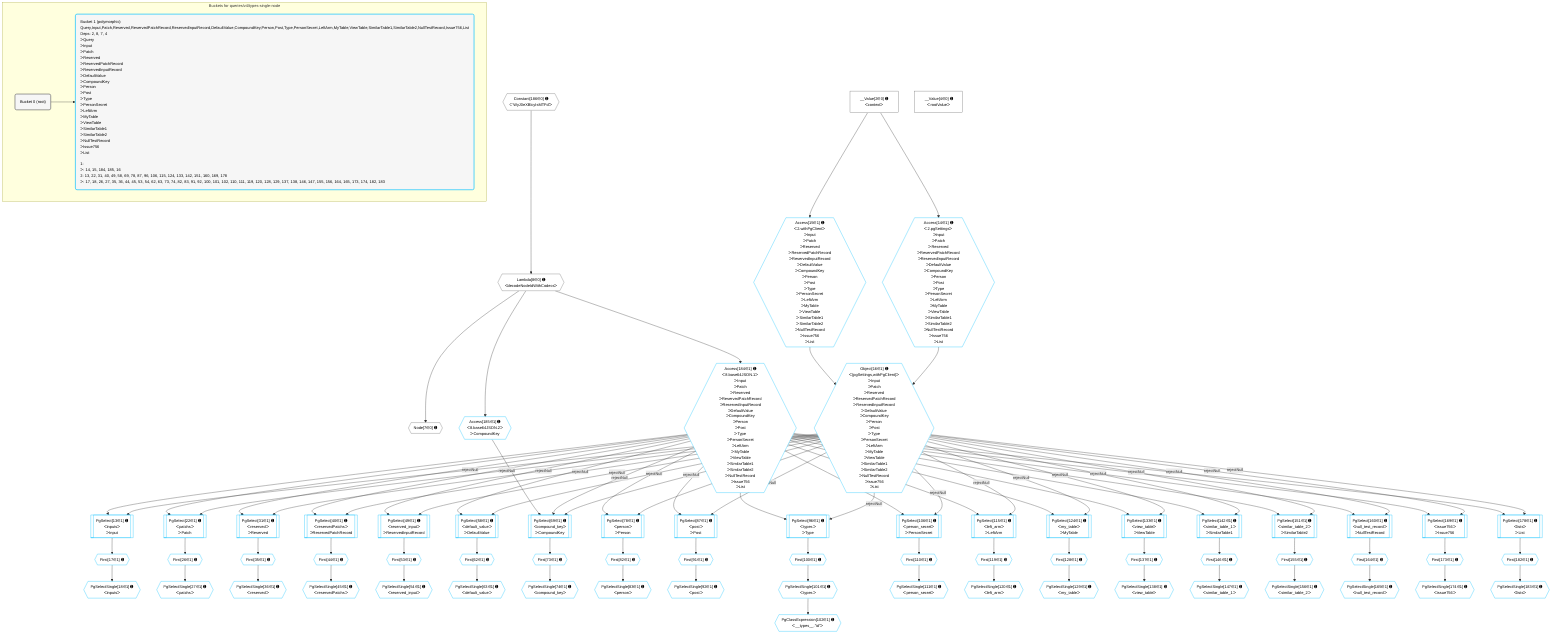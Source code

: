 %%{init: {'themeVariables': { 'fontSize': '12px'}}}%%
graph TD
    classDef path fill:#eee,stroke:#000,color:#000
    classDef plan fill:#fff,stroke-width:1px,color:#000
    classDef itemplan fill:#fff,stroke-width:2px,color:#000
    classDef unbatchedplan fill:#dff,stroke-width:1px,color:#000
    classDef sideeffectplan fill:#fcc,stroke-width:2px,color:#000
    classDef bucket fill:#f6f6f6,color:#000,stroke-width:2px,text-align:left


    %% plan dependencies
    Node7{{"Node[7∈0] ➊"}}:::plan
    Lambda8{{"Lambda[8∈0] ➊<br />ᐸdecodeNodeIdWithCodecsᐳ"}}:::plan
    Lambda8 --> Node7
    Constant186{{"Constant[186∈0] ➊<br />ᐸ'WyJ0eXBlcyIsMTFd'ᐳ"}}:::plan
    Constant186 --> Lambda8
    __Value2["__Value[2∈0] ➊<br />ᐸcontextᐳ"]:::plan
    __Value4["__Value[4∈0] ➊<br />ᐸrootValueᐳ"]:::plan
    PgSelect69[["PgSelect[69∈1] ➊<br />ᐸcompound_keyᐳ<br />ᐳCompoundKey"]]:::plan
    Object16{{"Object[16∈1] ➊<br />ᐸ{pgSettings,withPgClient}ᐳ<br />ᐳInput<br />ᐳPatch<br />ᐳReserved<br />ᐳReservedPatchRecord<br />ᐳReservedInputRecord<br />ᐳDefaultValue<br />ᐳCompoundKey<br />ᐳPerson<br />ᐳPost<br />ᐳType<br />ᐳPersonSecret<br />ᐳLeftArm<br />ᐳMyTable<br />ᐳViewTable<br />ᐳSimilarTable1<br />ᐳSimilarTable2<br />ᐳNullTestRecord<br />ᐳIssue756<br />ᐳList"}}:::plan
    Access184{{"Access[184∈1] ➊<br />ᐸ8.base64JSON.1ᐳ<br />ᐳInput<br />ᐳPatch<br />ᐳReserved<br />ᐳReservedPatchRecord<br />ᐳReservedInputRecord<br />ᐳDefaultValue<br />ᐳCompoundKey<br />ᐳPerson<br />ᐳPost<br />ᐳType<br />ᐳPersonSecret<br />ᐳLeftArm<br />ᐳMyTable<br />ᐳViewTable<br />ᐳSimilarTable1<br />ᐳSimilarTable2<br />ᐳNullTestRecord<br />ᐳIssue756<br />ᐳList"}}:::plan
    Access185{{"Access[185∈1] ➊<br />ᐸ8.base64JSON.2ᐳ<br />ᐳCompoundKey"}}:::plan
    Object16 -->|rejectNull| PgSelect69
    Access184 -->|rejectNull| PgSelect69
    Access185 --> PgSelect69
    PgSelect13[["PgSelect[13∈1] ➊<br />ᐸinputsᐳ<br />ᐳInput"]]:::plan
    Object16 -->|rejectNull| PgSelect13
    Access184 --> PgSelect13
    Access14{{"Access[14∈1] ➊<br />ᐸ2.pgSettingsᐳ<br />ᐳInput<br />ᐳPatch<br />ᐳReserved<br />ᐳReservedPatchRecord<br />ᐳReservedInputRecord<br />ᐳDefaultValue<br />ᐳCompoundKey<br />ᐳPerson<br />ᐳPost<br />ᐳType<br />ᐳPersonSecret<br />ᐳLeftArm<br />ᐳMyTable<br />ᐳViewTable<br />ᐳSimilarTable1<br />ᐳSimilarTable2<br />ᐳNullTestRecord<br />ᐳIssue756<br />ᐳList"}}:::plan
    Access15{{"Access[15∈1] ➊<br />ᐸ2.withPgClientᐳ<br />ᐳInput<br />ᐳPatch<br />ᐳReserved<br />ᐳReservedPatchRecord<br />ᐳReservedInputRecord<br />ᐳDefaultValue<br />ᐳCompoundKey<br />ᐳPerson<br />ᐳPost<br />ᐳType<br />ᐳPersonSecret<br />ᐳLeftArm<br />ᐳMyTable<br />ᐳViewTable<br />ᐳSimilarTable1<br />ᐳSimilarTable2<br />ᐳNullTestRecord<br />ᐳIssue756<br />ᐳList"}}:::plan
    Access14 & Access15 --> Object16
    PgSelect22[["PgSelect[22∈1] ➊<br />ᐸpatchsᐳ<br />ᐳPatch"]]:::plan
    Object16 -->|rejectNull| PgSelect22
    Access184 --> PgSelect22
    PgSelect31[["PgSelect[31∈1] ➊<br />ᐸreservedᐳ<br />ᐳReserved"]]:::plan
    Object16 -->|rejectNull| PgSelect31
    Access184 --> PgSelect31
    PgSelect40[["PgSelect[40∈1] ➊<br />ᐸreservedPatchsᐳ<br />ᐳReservedPatchRecord"]]:::plan
    Object16 -->|rejectNull| PgSelect40
    Access184 --> PgSelect40
    PgSelect49[["PgSelect[49∈1] ➊<br />ᐸreserved_inputᐳ<br />ᐳReservedInputRecord"]]:::plan
    Object16 -->|rejectNull| PgSelect49
    Access184 --> PgSelect49
    PgSelect58[["PgSelect[58∈1] ➊<br />ᐸdefault_valueᐳ<br />ᐳDefaultValue"]]:::plan
    Object16 -->|rejectNull| PgSelect58
    Access184 --> PgSelect58
    PgSelect78[["PgSelect[78∈1] ➊<br />ᐸpersonᐳ<br />ᐳPerson"]]:::plan
    Object16 -->|rejectNull| PgSelect78
    Access184 --> PgSelect78
    PgSelect87[["PgSelect[87∈1] ➊<br />ᐸpostᐳ<br />ᐳPost"]]:::plan
    Object16 -->|rejectNull| PgSelect87
    Access184 --> PgSelect87
    PgSelect96[["PgSelect[96∈1] ➊<br />ᐸtypesᐳ<br />ᐳType"]]:::plan
    Object16 -->|rejectNull| PgSelect96
    Access184 --> PgSelect96
    PgSelect106[["PgSelect[106∈1] ➊<br />ᐸperson_secretᐳ<br />ᐳPersonSecret"]]:::plan
    Object16 -->|rejectNull| PgSelect106
    Access184 --> PgSelect106
    PgSelect115[["PgSelect[115∈1] ➊<br />ᐸleft_armᐳ<br />ᐳLeftArm"]]:::plan
    Object16 -->|rejectNull| PgSelect115
    Access184 --> PgSelect115
    PgSelect124[["PgSelect[124∈1] ➊<br />ᐸmy_tableᐳ<br />ᐳMyTable"]]:::plan
    Object16 -->|rejectNull| PgSelect124
    Access184 --> PgSelect124
    PgSelect133[["PgSelect[133∈1] ➊<br />ᐸview_tableᐳ<br />ᐳViewTable"]]:::plan
    Object16 -->|rejectNull| PgSelect133
    Access184 --> PgSelect133
    PgSelect142[["PgSelect[142∈1] ➊<br />ᐸsimilar_table_1ᐳ<br />ᐳSimilarTable1"]]:::plan
    Object16 -->|rejectNull| PgSelect142
    Access184 --> PgSelect142
    PgSelect151[["PgSelect[151∈1] ➊<br />ᐸsimilar_table_2ᐳ<br />ᐳSimilarTable2"]]:::plan
    Object16 -->|rejectNull| PgSelect151
    Access184 --> PgSelect151
    PgSelect160[["PgSelect[160∈1] ➊<br />ᐸnull_test_recordᐳ<br />ᐳNullTestRecord"]]:::plan
    Object16 -->|rejectNull| PgSelect160
    Access184 --> PgSelect160
    PgSelect169[["PgSelect[169∈1] ➊<br />ᐸissue756ᐳ<br />ᐳIssue756"]]:::plan
    Object16 -->|rejectNull| PgSelect169
    Access184 --> PgSelect169
    PgSelect178[["PgSelect[178∈1] ➊<br />ᐸlistsᐳ<br />ᐳList"]]:::plan
    Object16 -->|rejectNull| PgSelect178
    Access184 --> PgSelect178
    __Value2 --> Access14
    __Value2 --> Access15
    First17{{"First[17∈1] ➊"}}:::plan
    PgSelect13 --> First17
    PgSelectSingle18{{"PgSelectSingle[18∈1] ➊<br />ᐸinputsᐳ"}}:::plan
    First17 --> PgSelectSingle18
    First26{{"First[26∈1] ➊"}}:::plan
    PgSelect22 --> First26
    PgSelectSingle27{{"PgSelectSingle[27∈1] ➊<br />ᐸpatchsᐳ"}}:::plan
    First26 --> PgSelectSingle27
    First35{{"First[35∈1] ➊"}}:::plan
    PgSelect31 --> First35
    PgSelectSingle36{{"PgSelectSingle[36∈1] ➊<br />ᐸreservedᐳ"}}:::plan
    First35 --> PgSelectSingle36
    First44{{"First[44∈1] ➊"}}:::plan
    PgSelect40 --> First44
    PgSelectSingle45{{"PgSelectSingle[45∈1] ➊<br />ᐸreservedPatchsᐳ"}}:::plan
    First44 --> PgSelectSingle45
    First53{{"First[53∈1] ➊"}}:::plan
    PgSelect49 --> First53
    PgSelectSingle54{{"PgSelectSingle[54∈1] ➊<br />ᐸreserved_inputᐳ"}}:::plan
    First53 --> PgSelectSingle54
    First62{{"First[62∈1] ➊"}}:::plan
    PgSelect58 --> First62
    PgSelectSingle63{{"PgSelectSingle[63∈1] ➊<br />ᐸdefault_valueᐳ"}}:::plan
    First62 --> PgSelectSingle63
    First73{{"First[73∈1] ➊"}}:::plan
    PgSelect69 --> First73
    PgSelectSingle74{{"PgSelectSingle[74∈1] ➊<br />ᐸcompound_keyᐳ"}}:::plan
    First73 --> PgSelectSingle74
    First82{{"First[82∈1] ➊"}}:::plan
    PgSelect78 --> First82
    PgSelectSingle83{{"PgSelectSingle[83∈1] ➊<br />ᐸpersonᐳ"}}:::plan
    First82 --> PgSelectSingle83
    First91{{"First[91∈1] ➊"}}:::plan
    PgSelect87 --> First91
    PgSelectSingle92{{"PgSelectSingle[92∈1] ➊<br />ᐸpostᐳ"}}:::plan
    First91 --> PgSelectSingle92
    First100{{"First[100∈1] ➊"}}:::plan
    PgSelect96 --> First100
    PgSelectSingle101{{"PgSelectSingle[101∈1] ➊<br />ᐸtypesᐳ"}}:::plan
    First100 --> PgSelectSingle101
    PgClassExpression102{{"PgClassExpression[102∈1] ➊<br />ᐸ__types__.”id”ᐳ"}}:::plan
    PgSelectSingle101 --> PgClassExpression102
    First110{{"First[110∈1] ➊"}}:::plan
    PgSelect106 --> First110
    PgSelectSingle111{{"PgSelectSingle[111∈1] ➊<br />ᐸperson_secretᐳ"}}:::plan
    First110 --> PgSelectSingle111
    First119{{"First[119∈1] ➊"}}:::plan
    PgSelect115 --> First119
    PgSelectSingle120{{"PgSelectSingle[120∈1] ➊<br />ᐸleft_armᐳ"}}:::plan
    First119 --> PgSelectSingle120
    First128{{"First[128∈1] ➊"}}:::plan
    PgSelect124 --> First128
    PgSelectSingle129{{"PgSelectSingle[129∈1] ➊<br />ᐸmy_tableᐳ"}}:::plan
    First128 --> PgSelectSingle129
    First137{{"First[137∈1] ➊"}}:::plan
    PgSelect133 --> First137
    PgSelectSingle138{{"PgSelectSingle[138∈1] ➊<br />ᐸview_tableᐳ"}}:::plan
    First137 --> PgSelectSingle138
    First146{{"First[146∈1] ➊"}}:::plan
    PgSelect142 --> First146
    PgSelectSingle147{{"PgSelectSingle[147∈1] ➊<br />ᐸsimilar_table_1ᐳ"}}:::plan
    First146 --> PgSelectSingle147
    First155{{"First[155∈1] ➊"}}:::plan
    PgSelect151 --> First155
    PgSelectSingle156{{"PgSelectSingle[156∈1] ➊<br />ᐸsimilar_table_2ᐳ"}}:::plan
    First155 --> PgSelectSingle156
    First164{{"First[164∈1] ➊"}}:::plan
    PgSelect160 --> First164
    PgSelectSingle165{{"PgSelectSingle[165∈1] ➊<br />ᐸnull_test_recordᐳ"}}:::plan
    First164 --> PgSelectSingle165
    First173{{"First[173∈1] ➊"}}:::plan
    PgSelect169 --> First173
    PgSelectSingle174{{"PgSelectSingle[174∈1] ➊<br />ᐸissue756ᐳ"}}:::plan
    First173 --> PgSelectSingle174
    First182{{"First[182∈1] ➊"}}:::plan
    PgSelect178 --> First182
    PgSelectSingle183{{"PgSelectSingle[183∈1] ➊<br />ᐸlistsᐳ"}}:::plan
    First182 --> PgSelectSingle183
    Lambda8 --> Access184
    Lambda8 --> Access185

    %% define steps

    subgraph "Buckets for queries/v4/types-single-node"
    Bucket0("Bucket 0 (root)"):::bucket
    classDef bucket0 stroke:#696969
    class Bucket0,__Value2,__Value4,Node7,Lambda8,Constant186 bucket0
    Bucket1("Bucket 1 (polymorphic)<br />Query,Input,Patch,Reserved,ReservedPatchRecord,ReservedInputRecord,DefaultValue,CompoundKey,Person,Post,Type,PersonSecret,LeftArm,MyTable,ViewTable,SimilarTable1,SimilarTable2,NullTestRecord,Issue756,List<br />Deps: 2, 8, 7, 4<br />ᐳQuery<br />ᐳInput<br />ᐳPatch<br />ᐳReserved<br />ᐳReservedPatchRecord<br />ᐳReservedInputRecord<br />ᐳDefaultValue<br />ᐳCompoundKey<br />ᐳPerson<br />ᐳPost<br />ᐳType<br />ᐳPersonSecret<br />ᐳLeftArm<br />ᐳMyTable<br />ᐳViewTable<br />ᐳSimilarTable1<br />ᐳSimilarTable2<br />ᐳNullTestRecord<br />ᐳIssue756<br />ᐳList<br /><br />1: <br />ᐳ: 14, 15, 184, 185, 16<br />2: 13, 22, 31, 40, 49, 58, 69, 78, 87, 96, 106, 115, 124, 133, 142, 151, 160, 169, 178<br />ᐳ: 17, 18, 26, 27, 35, 36, 44, 45, 53, 54, 62, 63, 73, 74, 82, 83, 91, 92, 100, 101, 102, 110, 111, 119, 120, 128, 129, 137, 138, 146, 147, 155, 156, 164, 165, 173, 174, 182, 183"):::bucket
    classDef bucket1 stroke:#00bfff
    class Bucket1,PgSelect13,Access14,Access15,Object16,First17,PgSelectSingle18,PgSelect22,First26,PgSelectSingle27,PgSelect31,First35,PgSelectSingle36,PgSelect40,First44,PgSelectSingle45,PgSelect49,First53,PgSelectSingle54,PgSelect58,First62,PgSelectSingle63,PgSelect69,First73,PgSelectSingle74,PgSelect78,First82,PgSelectSingle83,PgSelect87,First91,PgSelectSingle92,PgSelect96,First100,PgSelectSingle101,PgClassExpression102,PgSelect106,First110,PgSelectSingle111,PgSelect115,First119,PgSelectSingle120,PgSelect124,First128,PgSelectSingle129,PgSelect133,First137,PgSelectSingle138,PgSelect142,First146,PgSelectSingle147,PgSelect151,First155,PgSelectSingle156,PgSelect160,First164,PgSelectSingle165,PgSelect169,First173,PgSelectSingle174,PgSelect178,First182,PgSelectSingle183,Access184,Access185 bucket1
    Bucket0 --> Bucket1
    end